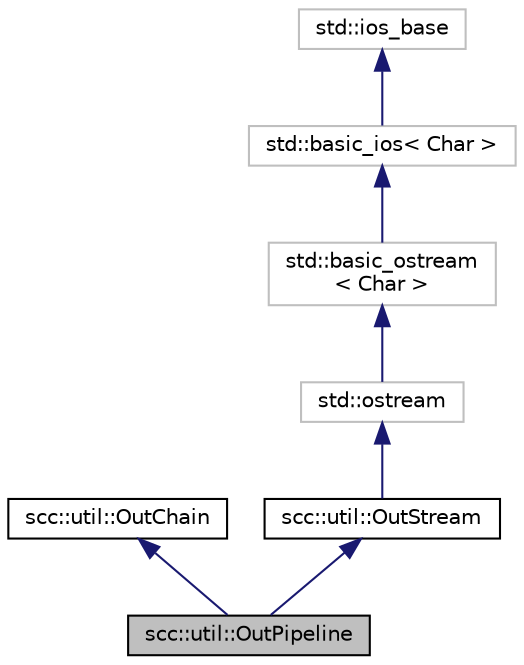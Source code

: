 digraph "scc::util::OutPipeline"
{
 // LATEX_PDF_SIZE
  edge [fontname="Helvetica",fontsize="10",labelfontname="Helvetica",labelfontsize="10"];
  node [fontname="Helvetica",fontsize="10",shape=record];
  Node1 [label="scc::util::OutPipeline",height=0.2,width=0.4,color="black", fillcolor="grey75", style="filled", fontcolor="black",tooltip="Output stream pipeline of writers."];
  Node2 -> Node1 [dir="back",color="midnightblue",fontsize="10",style="solid",fontname="Helvetica"];
  Node2 [label="scc::util::OutChain",height=0.2,width=0.4,color="black", fillcolor="white", style="filled",URL="$d5/db8/structscc_1_1util_1_1OutChain.html",tooltip="Chain of writers base class."];
  Node3 -> Node1 [dir="back",color="midnightblue",fontsize="10",style="solid",fontname="Helvetica"];
  Node3 [label="scc::util::OutStream",height=0.2,width=0.4,color="black", fillcolor="white", style="filled",URL="$d6/dbd/classscc_1_1util_1_1OutStream.html",tooltip="Output stream wrapper for writer."];
  Node4 -> Node3 [dir="back",color="midnightblue",fontsize="10",style="solid",fontname="Helvetica"];
  Node4 [label="std::ostream",height=0.2,width=0.4,color="grey75", fillcolor="white", style="filled",tooltip=" "];
  Node5 -> Node4 [dir="back",color="midnightblue",fontsize="10",style="solid",fontname="Helvetica"];
  Node5 [label="std::basic_ostream\l\< Char \>",height=0.2,width=0.4,color="grey75", fillcolor="white", style="filled",tooltip=" "];
  Node6 -> Node5 [dir="back",color="midnightblue",fontsize="10",style="solid",fontname="Helvetica"];
  Node6 [label="std::basic_ios\< Char \>",height=0.2,width=0.4,color="grey75", fillcolor="white", style="filled",tooltip=" "];
  Node7 -> Node6 [dir="back",color="midnightblue",fontsize="10",style="solid",fontname="Helvetica"];
  Node7 [label="std::ios_base",height=0.2,width=0.4,color="grey75", fillcolor="white", style="filled",tooltip=" "];
}
